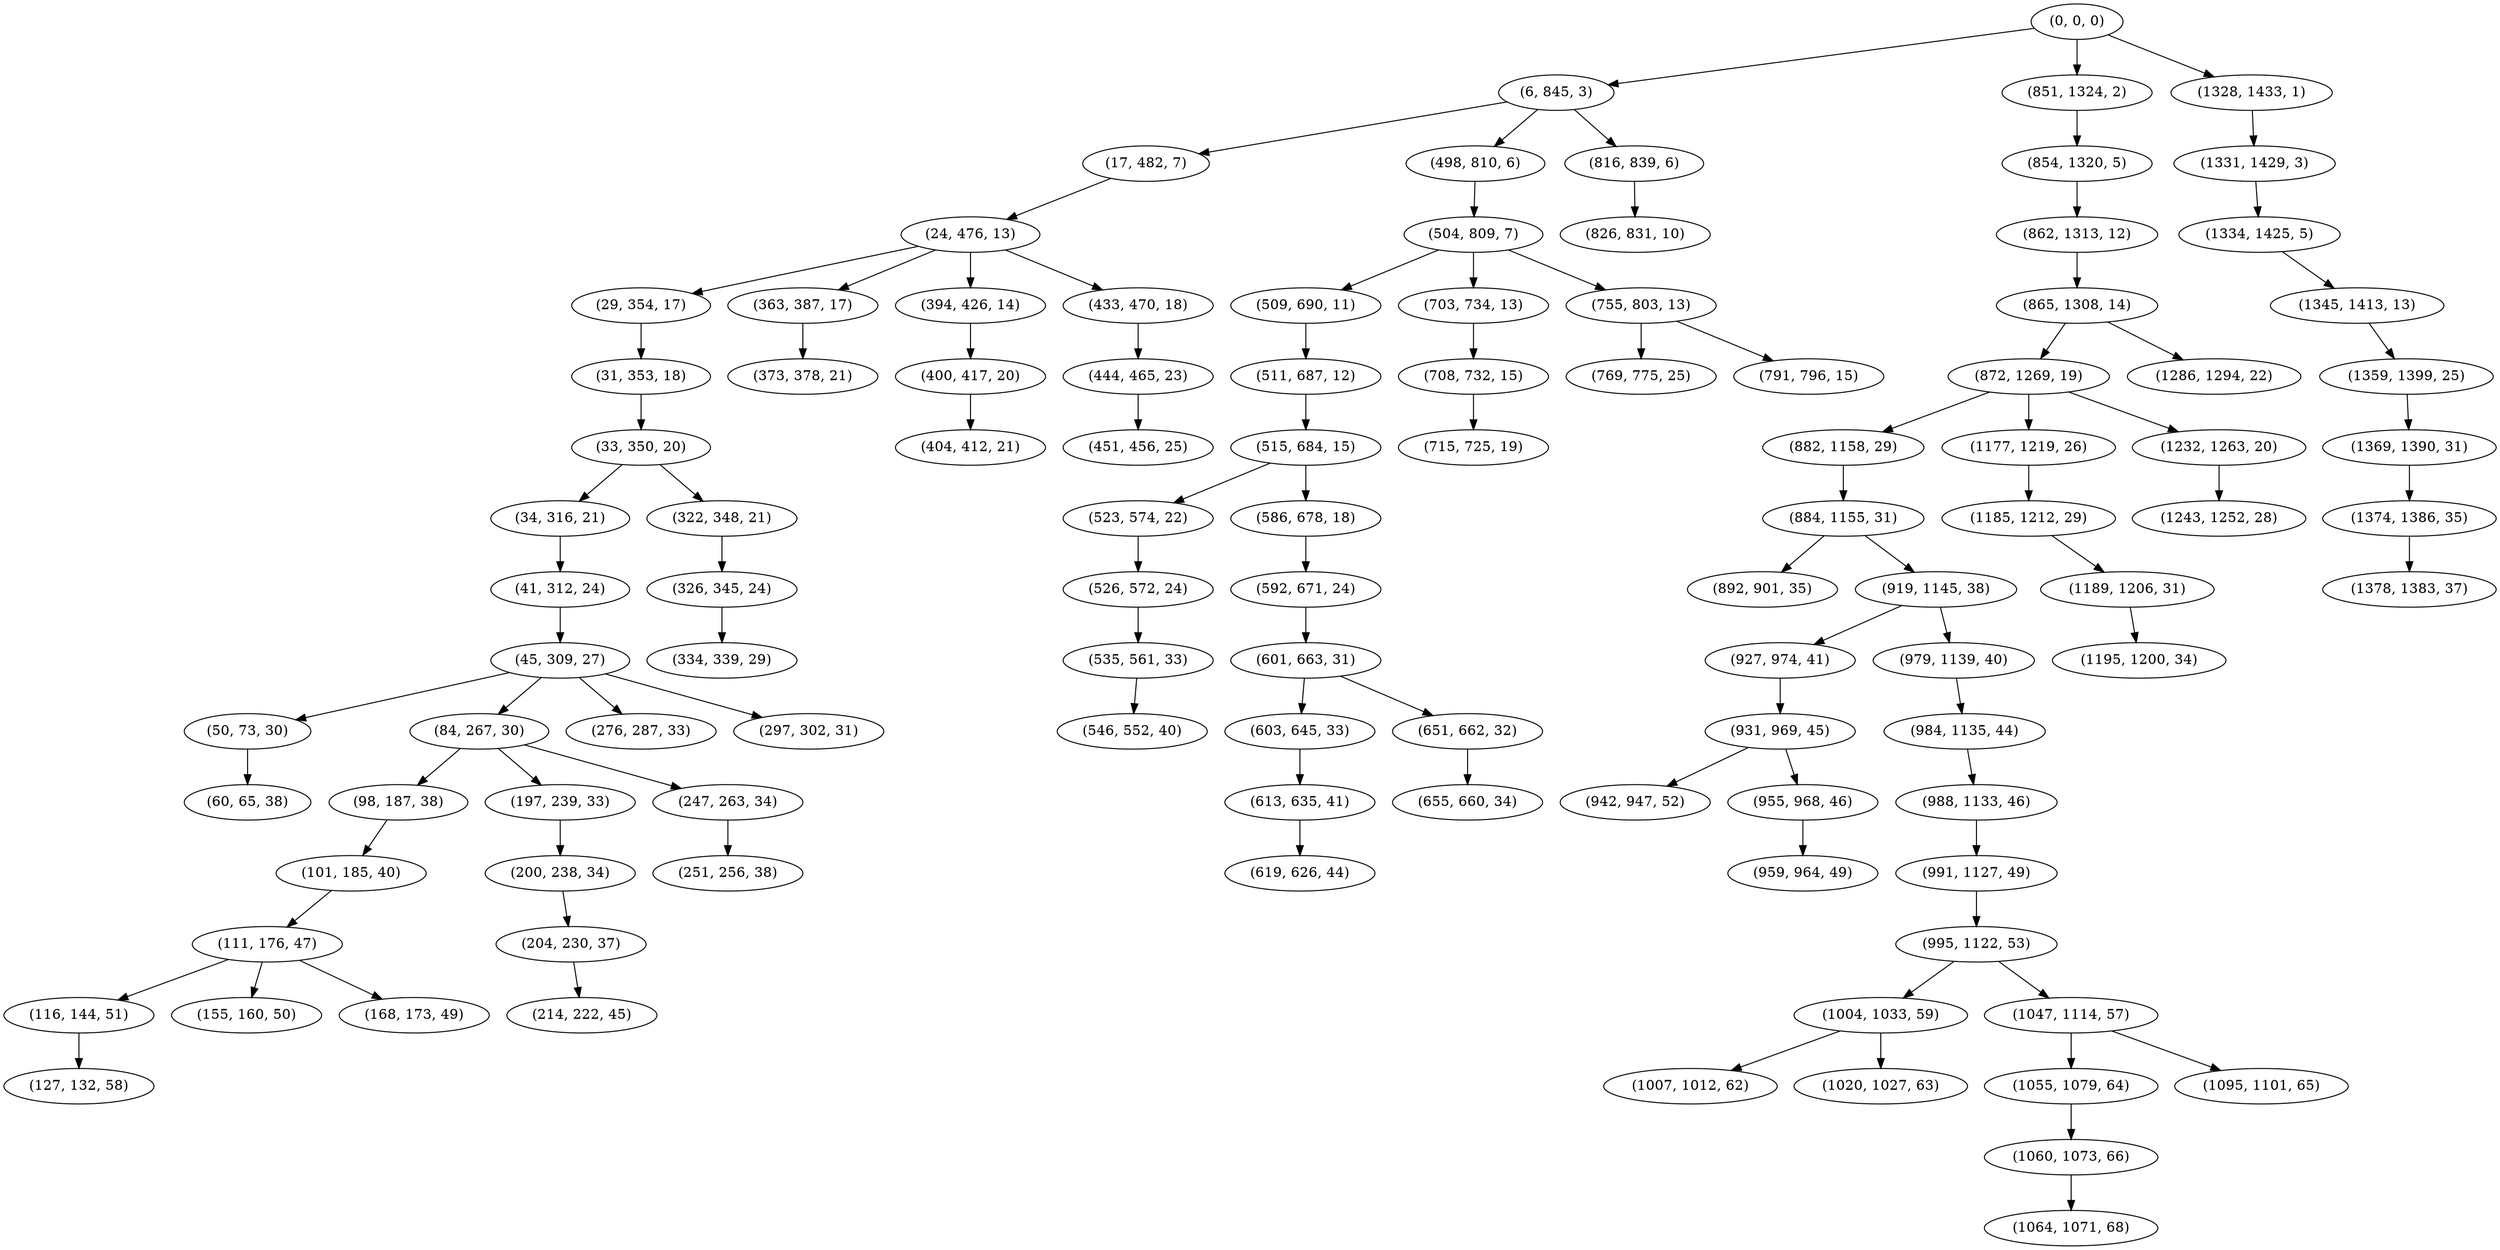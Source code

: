 digraph tree {
    "(0, 0, 0)";
    "(6, 845, 3)";
    "(17, 482, 7)";
    "(24, 476, 13)";
    "(29, 354, 17)";
    "(31, 353, 18)";
    "(33, 350, 20)";
    "(34, 316, 21)";
    "(41, 312, 24)";
    "(45, 309, 27)";
    "(50, 73, 30)";
    "(60, 65, 38)";
    "(84, 267, 30)";
    "(98, 187, 38)";
    "(101, 185, 40)";
    "(111, 176, 47)";
    "(116, 144, 51)";
    "(127, 132, 58)";
    "(155, 160, 50)";
    "(168, 173, 49)";
    "(197, 239, 33)";
    "(200, 238, 34)";
    "(204, 230, 37)";
    "(214, 222, 45)";
    "(247, 263, 34)";
    "(251, 256, 38)";
    "(276, 287, 33)";
    "(297, 302, 31)";
    "(322, 348, 21)";
    "(326, 345, 24)";
    "(334, 339, 29)";
    "(363, 387, 17)";
    "(373, 378, 21)";
    "(394, 426, 14)";
    "(400, 417, 20)";
    "(404, 412, 21)";
    "(433, 470, 18)";
    "(444, 465, 23)";
    "(451, 456, 25)";
    "(498, 810, 6)";
    "(504, 809, 7)";
    "(509, 690, 11)";
    "(511, 687, 12)";
    "(515, 684, 15)";
    "(523, 574, 22)";
    "(526, 572, 24)";
    "(535, 561, 33)";
    "(546, 552, 40)";
    "(586, 678, 18)";
    "(592, 671, 24)";
    "(601, 663, 31)";
    "(603, 645, 33)";
    "(613, 635, 41)";
    "(619, 626, 44)";
    "(651, 662, 32)";
    "(655, 660, 34)";
    "(703, 734, 13)";
    "(708, 732, 15)";
    "(715, 725, 19)";
    "(755, 803, 13)";
    "(769, 775, 25)";
    "(791, 796, 15)";
    "(816, 839, 6)";
    "(826, 831, 10)";
    "(851, 1324, 2)";
    "(854, 1320, 5)";
    "(862, 1313, 12)";
    "(865, 1308, 14)";
    "(872, 1269, 19)";
    "(882, 1158, 29)";
    "(884, 1155, 31)";
    "(892, 901, 35)";
    "(919, 1145, 38)";
    "(927, 974, 41)";
    "(931, 969, 45)";
    "(942, 947, 52)";
    "(955, 968, 46)";
    "(959, 964, 49)";
    "(979, 1139, 40)";
    "(984, 1135, 44)";
    "(988, 1133, 46)";
    "(991, 1127, 49)";
    "(995, 1122, 53)";
    "(1004, 1033, 59)";
    "(1007, 1012, 62)";
    "(1020, 1027, 63)";
    "(1047, 1114, 57)";
    "(1055, 1079, 64)";
    "(1060, 1073, 66)";
    "(1064, 1071, 68)";
    "(1095, 1101, 65)";
    "(1177, 1219, 26)";
    "(1185, 1212, 29)";
    "(1189, 1206, 31)";
    "(1195, 1200, 34)";
    "(1232, 1263, 20)";
    "(1243, 1252, 28)";
    "(1286, 1294, 22)";
    "(1328, 1433, 1)";
    "(1331, 1429, 3)";
    "(1334, 1425, 5)";
    "(1345, 1413, 13)";
    "(1359, 1399, 25)";
    "(1369, 1390, 31)";
    "(1374, 1386, 35)";
    "(1378, 1383, 37)";
    "(0, 0, 0)" -> "(6, 845, 3)";
    "(0, 0, 0)" -> "(851, 1324, 2)";
    "(0, 0, 0)" -> "(1328, 1433, 1)";
    "(6, 845, 3)" -> "(17, 482, 7)";
    "(6, 845, 3)" -> "(498, 810, 6)";
    "(6, 845, 3)" -> "(816, 839, 6)";
    "(17, 482, 7)" -> "(24, 476, 13)";
    "(24, 476, 13)" -> "(29, 354, 17)";
    "(24, 476, 13)" -> "(363, 387, 17)";
    "(24, 476, 13)" -> "(394, 426, 14)";
    "(24, 476, 13)" -> "(433, 470, 18)";
    "(29, 354, 17)" -> "(31, 353, 18)";
    "(31, 353, 18)" -> "(33, 350, 20)";
    "(33, 350, 20)" -> "(34, 316, 21)";
    "(33, 350, 20)" -> "(322, 348, 21)";
    "(34, 316, 21)" -> "(41, 312, 24)";
    "(41, 312, 24)" -> "(45, 309, 27)";
    "(45, 309, 27)" -> "(50, 73, 30)";
    "(45, 309, 27)" -> "(84, 267, 30)";
    "(45, 309, 27)" -> "(276, 287, 33)";
    "(45, 309, 27)" -> "(297, 302, 31)";
    "(50, 73, 30)" -> "(60, 65, 38)";
    "(84, 267, 30)" -> "(98, 187, 38)";
    "(84, 267, 30)" -> "(197, 239, 33)";
    "(84, 267, 30)" -> "(247, 263, 34)";
    "(98, 187, 38)" -> "(101, 185, 40)";
    "(101, 185, 40)" -> "(111, 176, 47)";
    "(111, 176, 47)" -> "(116, 144, 51)";
    "(111, 176, 47)" -> "(155, 160, 50)";
    "(111, 176, 47)" -> "(168, 173, 49)";
    "(116, 144, 51)" -> "(127, 132, 58)";
    "(197, 239, 33)" -> "(200, 238, 34)";
    "(200, 238, 34)" -> "(204, 230, 37)";
    "(204, 230, 37)" -> "(214, 222, 45)";
    "(247, 263, 34)" -> "(251, 256, 38)";
    "(322, 348, 21)" -> "(326, 345, 24)";
    "(326, 345, 24)" -> "(334, 339, 29)";
    "(363, 387, 17)" -> "(373, 378, 21)";
    "(394, 426, 14)" -> "(400, 417, 20)";
    "(400, 417, 20)" -> "(404, 412, 21)";
    "(433, 470, 18)" -> "(444, 465, 23)";
    "(444, 465, 23)" -> "(451, 456, 25)";
    "(498, 810, 6)" -> "(504, 809, 7)";
    "(504, 809, 7)" -> "(509, 690, 11)";
    "(504, 809, 7)" -> "(703, 734, 13)";
    "(504, 809, 7)" -> "(755, 803, 13)";
    "(509, 690, 11)" -> "(511, 687, 12)";
    "(511, 687, 12)" -> "(515, 684, 15)";
    "(515, 684, 15)" -> "(523, 574, 22)";
    "(515, 684, 15)" -> "(586, 678, 18)";
    "(523, 574, 22)" -> "(526, 572, 24)";
    "(526, 572, 24)" -> "(535, 561, 33)";
    "(535, 561, 33)" -> "(546, 552, 40)";
    "(586, 678, 18)" -> "(592, 671, 24)";
    "(592, 671, 24)" -> "(601, 663, 31)";
    "(601, 663, 31)" -> "(603, 645, 33)";
    "(601, 663, 31)" -> "(651, 662, 32)";
    "(603, 645, 33)" -> "(613, 635, 41)";
    "(613, 635, 41)" -> "(619, 626, 44)";
    "(651, 662, 32)" -> "(655, 660, 34)";
    "(703, 734, 13)" -> "(708, 732, 15)";
    "(708, 732, 15)" -> "(715, 725, 19)";
    "(755, 803, 13)" -> "(769, 775, 25)";
    "(755, 803, 13)" -> "(791, 796, 15)";
    "(816, 839, 6)" -> "(826, 831, 10)";
    "(851, 1324, 2)" -> "(854, 1320, 5)";
    "(854, 1320, 5)" -> "(862, 1313, 12)";
    "(862, 1313, 12)" -> "(865, 1308, 14)";
    "(865, 1308, 14)" -> "(872, 1269, 19)";
    "(865, 1308, 14)" -> "(1286, 1294, 22)";
    "(872, 1269, 19)" -> "(882, 1158, 29)";
    "(872, 1269, 19)" -> "(1177, 1219, 26)";
    "(872, 1269, 19)" -> "(1232, 1263, 20)";
    "(882, 1158, 29)" -> "(884, 1155, 31)";
    "(884, 1155, 31)" -> "(892, 901, 35)";
    "(884, 1155, 31)" -> "(919, 1145, 38)";
    "(919, 1145, 38)" -> "(927, 974, 41)";
    "(919, 1145, 38)" -> "(979, 1139, 40)";
    "(927, 974, 41)" -> "(931, 969, 45)";
    "(931, 969, 45)" -> "(942, 947, 52)";
    "(931, 969, 45)" -> "(955, 968, 46)";
    "(955, 968, 46)" -> "(959, 964, 49)";
    "(979, 1139, 40)" -> "(984, 1135, 44)";
    "(984, 1135, 44)" -> "(988, 1133, 46)";
    "(988, 1133, 46)" -> "(991, 1127, 49)";
    "(991, 1127, 49)" -> "(995, 1122, 53)";
    "(995, 1122, 53)" -> "(1004, 1033, 59)";
    "(995, 1122, 53)" -> "(1047, 1114, 57)";
    "(1004, 1033, 59)" -> "(1007, 1012, 62)";
    "(1004, 1033, 59)" -> "(1020, 1027, 63)";
    "(1047, 1114, 57)" -> "(1055, 1079, 64)";
    "(1047, 1114, 57)" -> "(1095, 1101, 65)";
    "(1055, 1079, 64)" -> "(1060, 1073, 66)";
    "(1060, 1073, 66)" -> "(1064, 1071, 68)";
    "(1177, 1219, 26)" -> "(1185, 1212, 29)";
    "(1185, 1212, 29)" -> "(1189, 1206, 31)";
    "(1189, 1206, 31)" -> "(1195, 1200, 34)";
    "(1232, 1263, 20)" -> "(1243, 1252, 28)";
    "(1328, 1433, 1)" -> "(1331, 1429, 3)";
    "(1331, 1429, 3)" -> "(1334, 1425, 5)";
    "(1334, 1425, 5)" -> "(1345, 1413, 13)";
    "(1345, 1413, 13)" -> "(1359, 1399, 25)";
    "(1359, 1399, 25)" -> "(1369, 1390, 31)";
    "(1369, 1390, 31)" -> "(1374, 1386, 35)";
    "(1374, 1386, 35)" -> "(1378, 1383, 37)";
}
